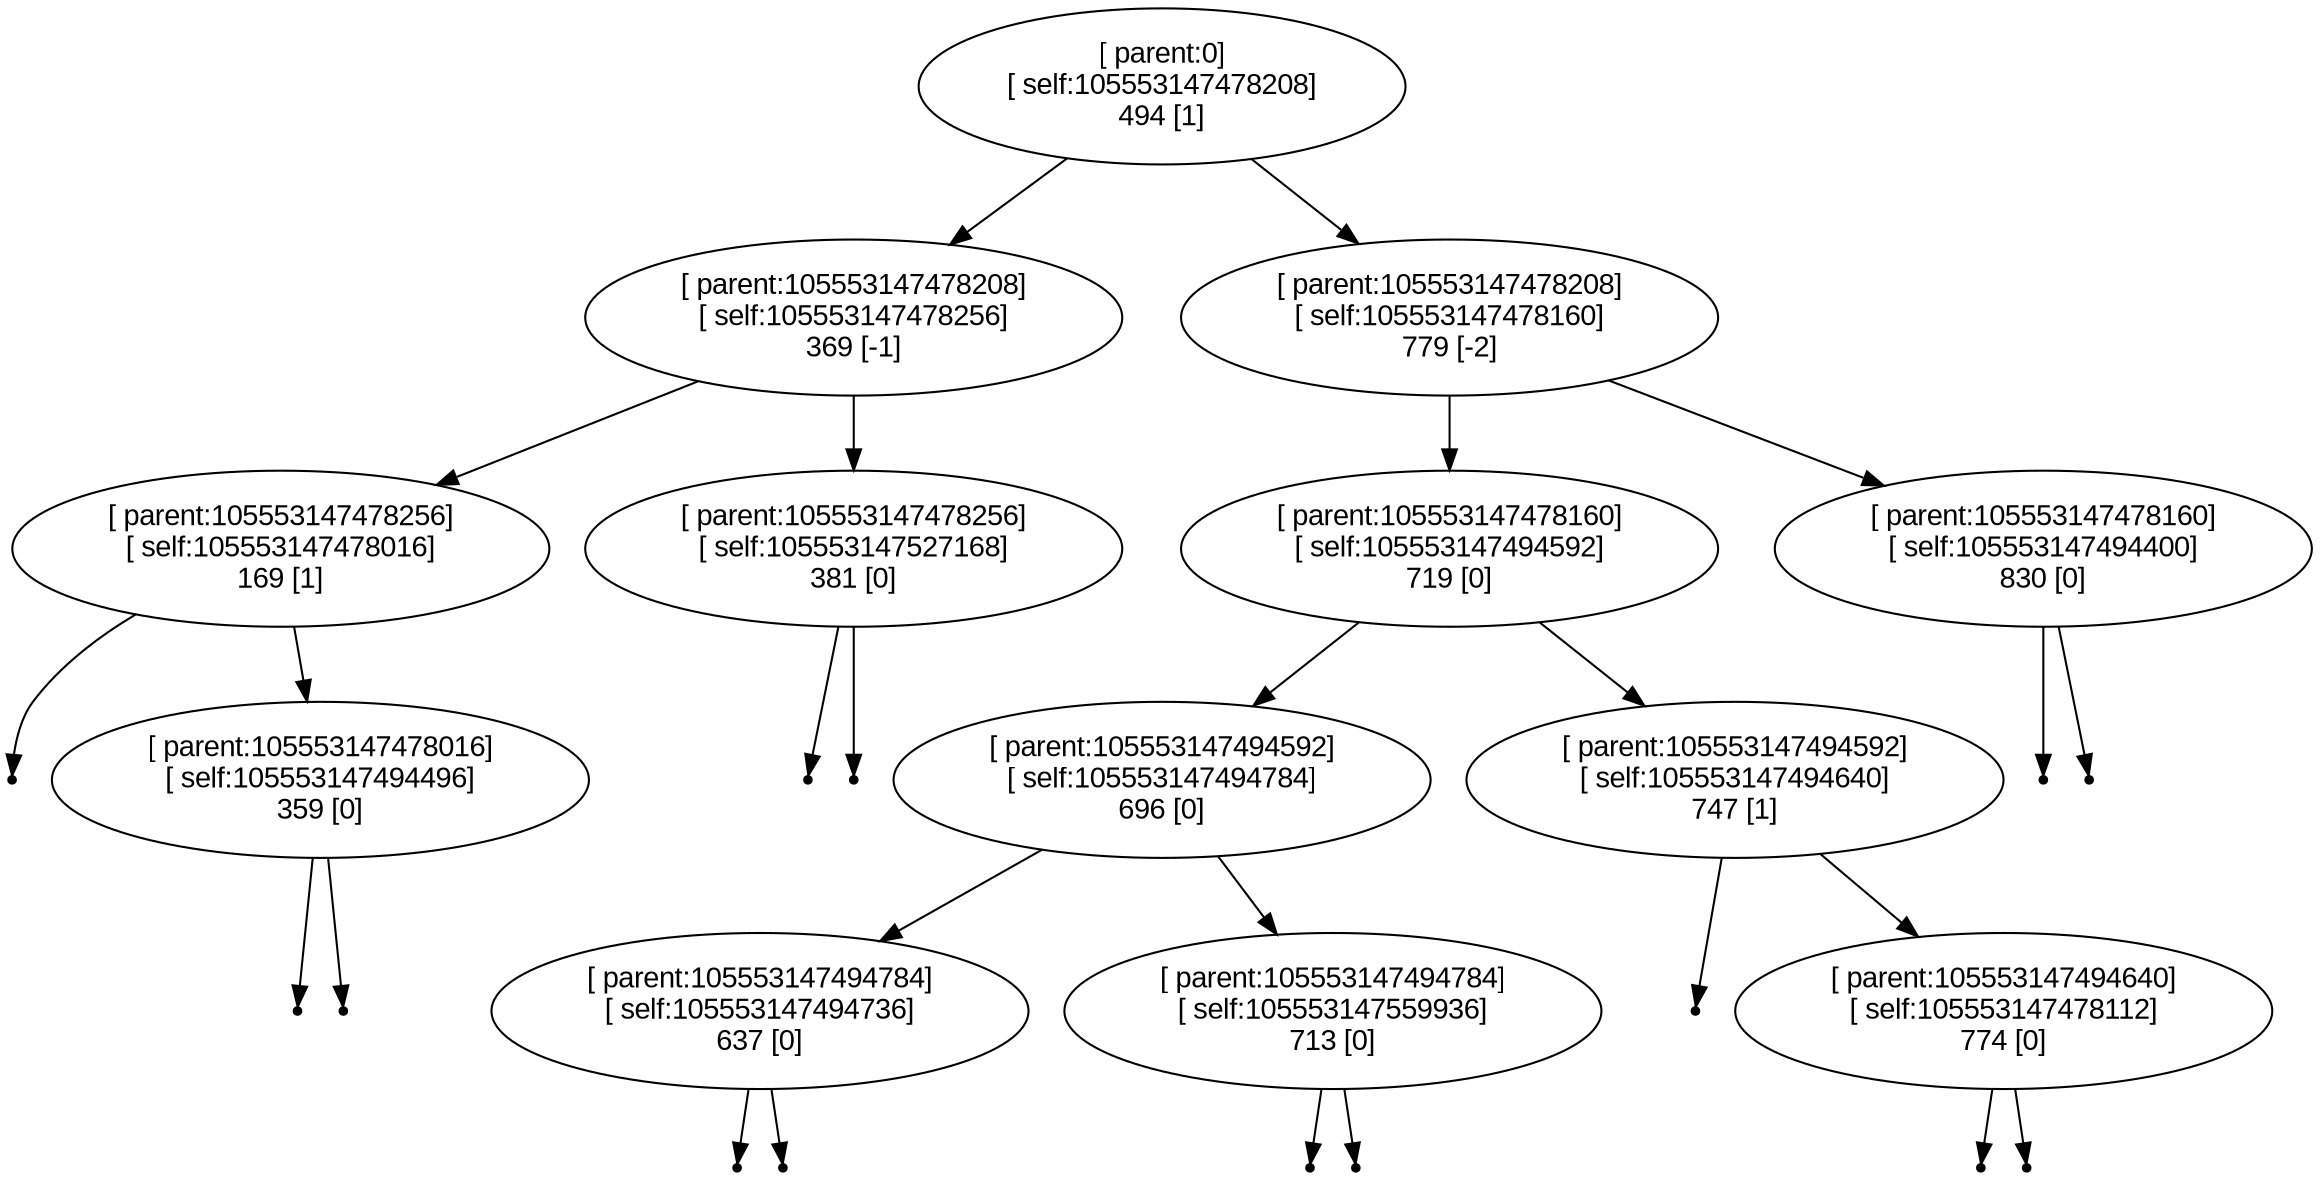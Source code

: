 digraph BST {
    node [fontname="Arial"];
    "[ parent:0]
[ self:105553147478208]
494 [1]" -> "[ parent:105553147478208]
[ self:105553147478256]
369 [-1]";
    "[ parent:0]
[ self:105553147478208]
494 [1]" -> "[ parent:105553147478208]
[ self:105553147478160]
779 [-2]";
    "[ parent:105553147478208]
[ self:105553147478256]
369 [-1]" -> "[ parent:105553147478256]
[ self:105553147478016]
169 [1]";
    "[ parent:105553147478208]
[ self:105553147478256]
369 [-1]" -> "[ parent:105553147478256]
[ self:105553147527168]
381 [0]";
    null172 [shape=point];
    "[ parent:105553147478256]
[ self:105553147478016]
169 [1]" -> "null172"
    "[ parent:105553147478256]
[ self:105553147478016]
169 [1]" -> "[ parent:105553147478016]
[ self:105553147494496]
359 [0]";
    null173 [shape=point];
    "[ parent:105553147478016]
[ self:105553147494496]
359 [0]" -> "null173"
    null174 [shape=point];
    "[ parent:105553147478016]
[ self:105553147494496]
359 [0]" -> "null174"
    null175 [shape=point];
    "[ parent:105553147478256]
[ self:105553147527168]
381 [0]" -> "null175"
    null176 [shape=point];
    "[ parent:105553147478256]
[ self:105553147527168]
381 [0]" -> "null176"
    "[ parent:105553147478208]
[ self:105553147478160]
779 [-2]" -> "[ parent:105553147478160]
[ self:105553147494592]
719 [0]";
    "[ parent:105553147478208]
[ self:105553147478160]
779 [-2]" -> "[ parent:105553147478160]
[ self:105553147494400]
830 [0]";
    "[ parent:105553147478160]
[ self:105553147494592]
719 [0]" -> "[ parent:105553147494592]
[ self:105553147494784]
696 [0]";
    "[ parent:105553147478160]
[ self:105553147494592]
719 [0]" -> "[ parent:105553147494592]
[ self:105553147494640]
747 [1]";
    "[ parent:105553147494592]
[ self:105553147494784]
696 [0]" -> "[ parent:105553147494784]
[ self:105553147494736]
637 [0]";
    "[ parent:105553147494592]
[ self:105553147494784]
696 [0]" -> "[ parent:105553147494784]
[ self:105553147559936]
713 [0]";
    null177 [shape=point];
    "[ parent:105553147494784]
[ self:105553147494736]
637 [0]" -> "null177"
    null178 [shape=point];
    "[ parent:105553147494784]
[ self:105553147494736]
637 [0]" -> "null178"
    null179 [shape=point];
    "[ parent:105553147494784]
[ self:105553147559936]
713 [0]" -> "null179"
    null180 [shape=point];
    "[ parent:105553147494784]
[ self:105553147559936]
713 [0]" -> "null180"
    null181 [shape=point];
    "[ parent:105553147494592]
[ self:105553147494640]
747 [1]" -> "null181"
    "[ parent:105553147494592]
[ self:105553147494640]
747 [1]" -> "[ parent:105553147494640]
[ self:105553147478112]
774 [0]";
    null182 [shape=point];
    "[ parent:105553147494640]
[ self:105553147478112]
774 [0]" -> "null182"
    null183 [shape=point];
    "[ parent:105553147494640]
[ self:105553147478112]
774 [0]" -> "null183"
    null184 [shape=point];
    "[ parent:105553147478160]
[ self:105553147494400]
830 [0]" -> "null184"
    null185 [shape=point];
    "[ parent:105553147478160]
[ self:105553147494400]
830 [0]" -> "null185"
}
